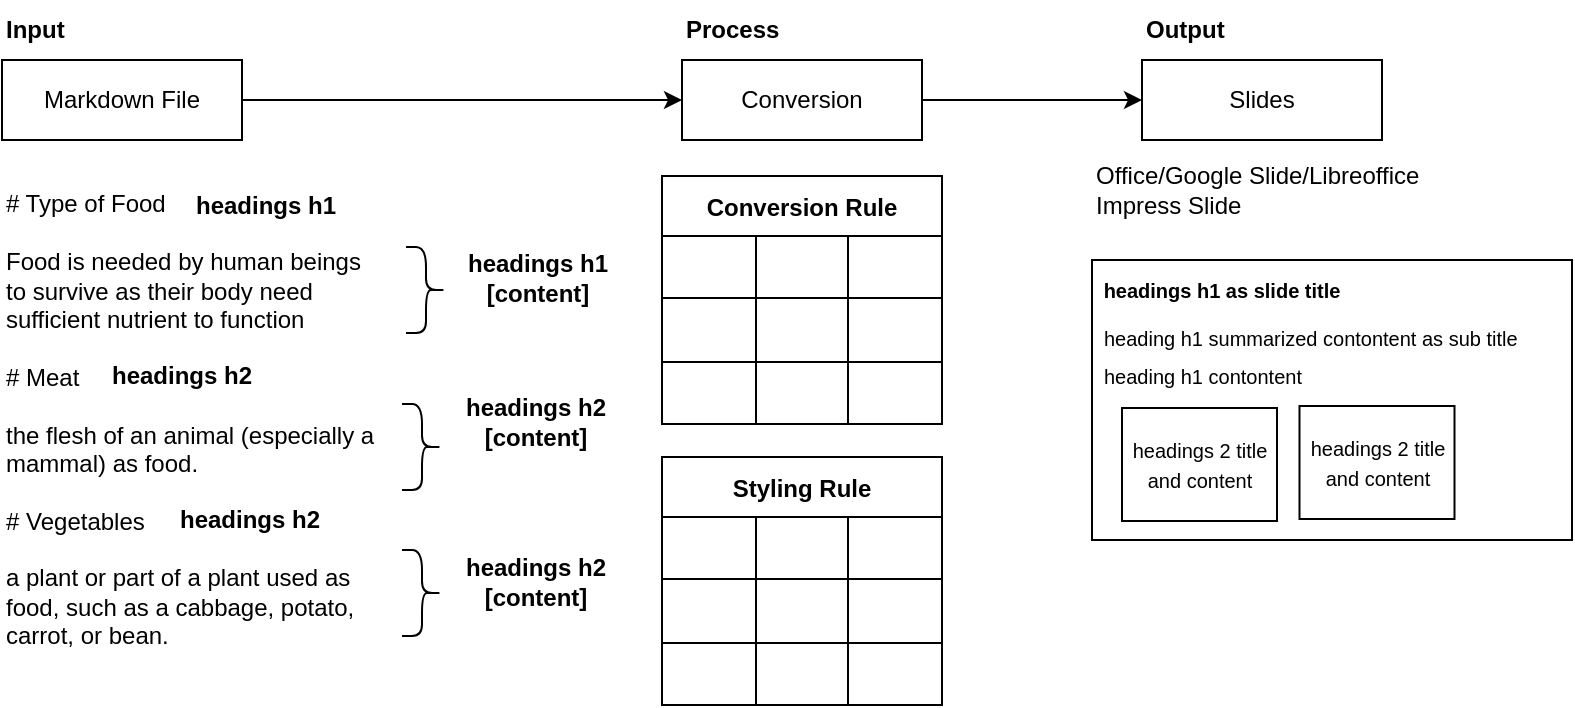 <mxfile version="19.0.3" type="device"><diagram id="kh47l9plnbd9uLtaLDVm" name="Page-1"><mxGraphModel dx="729" dy="589" grid="1" gridSize="10" guides="1" tooltips="1" connect="1" arrows="1" fold="1" page="1" pageScale="1" pageWidth="1100" pageHeight="850" math="0" shadow="0"><root><mxCell id="0"/><mxCell id="1" parent="0"/><mxCell id="JSEWQimCkWEqUbWXEr_E-20" style="edgeStyle=orthogonalEdgeStyle;rounded=0;orthogonalLoop=1;jettySize=auto;html=1;" edge="1" parent="1" source="JSEWQimCkWEqUbWXEr_E-2" target="JSEWQimCkWEqUbWXEr_E-19"><mxGeometry relative="1" as="geometry"/></mxCell><mxCell id="JSEWQimCkWEqUbWXEr_E-2" value="Markdown File" style="rounded=0;whiteSpace=wrap;html=1;" vertex="1" parent="1"><mxGeometry x="30" y="50" width="120" height="40" as="geometry"/></mxCell><mxCell id="JSEWQimCkWEqUbWXEr_E-3" value="&lt;b&gt;Input&lt;/b&gt;" style="text;html=1;strokeColor=none;fillColor=none;align=left;verticalAlign=middle;whiteSpace=wrap;rounded=0;" vertex="1" parent="1"><mxGeometry x="30" y="20" width="60" height="30" as="geometry"/></mxCell><mxCell id="JSEWQimCkWEqUbWXEr_E-4" value="# Type of Food&lt;br&gt;&lt;br&gt;Food is needed by human beings to survive as their body need sufficient nutrient to function&lt;br&gt;&lt;br&gt;# Meat&lt;br&gt;&lt;br&gt;the flesh of an animal (especially a mammal) as food.&lt;br&gt;&lt;br&gt;# Vegetables&lt;br&gt;&lt;br&gt;a plant or part of a plant used as food, such as a cabbage, potato, carrot, or bean." style="text;html=1;strokeColor=none;fillColor=none;align=left;verticalAlign=middle;whiteSpace=wrap;rounded=0;" vertex="1" parent="1"><mxGeometry x="30" y="140" width="190" height="180" as="geometry"/></mxCell><mxCell id="JSEWQimCkWEqUbWXEr_E-7" value="&lt;b&gt;headings h1&lt;/b&gt;" style="text;html=1;strokeColor=none;fillColor=none;align=center;verticalAlign=middle;whiteSpace=wrap;rounded=0;" vertex="1" parent="1"><mxGeometry x="117" y="108" width="90" height="30" as="geometry"/></mxCell><mxCell id="JSEWQimCkWEqUbWXEr_E-8" value="&lt;b&gt;headings h2&lt;/b&gt;" style="text;html=1;strokeColor=none;fillColor=none;align=center;verticalAlign=middle;whiteSpace=wrap;rounded=0;" vertex="1" parent="1"><mxGeometry x="80" y="193" width="80" height="30" as="geometry"/></mxCell><mxCell id="JSEWQimCkWEqUbWXEr_E-9" value="&lt;b&gt;headings h2&lt;/b&gt;" style="text;html=1;strokeColor=none;fillColor=none;align=center;verticalAlign=middle;whiteSpace=wrap;rounded=0;" vertex="1" parent="1"><mxGeometry x="114" y="265" width="80" height="30" as="geometry"/></mxCell><mxCell id="JSEWQimCkWEqUbWXEr_E-10" value="&lt;b&gt;headings h1 [content]&lt;/b&gt;" style="text;html=1;strokeColor=none;fillColor=none;align=center;verticalAlign=middle;whiteSpace=wrap;rounded=0;" vertex="1" parent="1"><mxGeometry x="253" y="143.5" width="90" height="30" as="geometry"/></mxCell><mxCell id="JSEWQimCkWEqUbWXEr_E-12" value="&lt;b&gt;headings h2 [content]&lt;/b&gt;" style="text;html=1;strokeColor=none;fillColor=none;align=center;verticalAlign=middle;whiteSpace=wrap;rounded=0;" vertex="1" parent="1"><mxGeometry x="252" y="216" width="90" height="30" as="geometry"/></mxCell><mxCell id="JSEWQimCkWEqUbWXEr_E-13" value="" style="shape=curlyBracket;whiteSpace=wrap;html=1;rounded=1;flipH=1;" vertex="1" parent="1"><mxGeometry x="232" y="143.5" width="20" height="43" as="geometry"/></mxCell><mxCell id="JSEWQimCkWEqUbWXEr_E-14" value="" style="shape=curlyBracket;whiteSpace=wrap;html=1;rounded=1;flipH=1;" vertex="1" parent="1"><mxGeometry x="230" y="222" width="20" height="43" as="geometry"/></mxCell><mxCell id="JSEWQimCkWEqUbWXEr_E-16" value="" style="shape=curlyBracket;whiteSpace=wrap;html=1;rounded=1;flipH=1;" vertex="1" parent="1"><mxGeometry x="230" y="295" width="20" height="43" as="geometry"/></mxCell><mxCell id="JSEWQimCkWEqUbWXEr_E-17" value="&lt;b&gt;headings h2 [content]&lt;/b&gt;" style="text;html=1;strokeColor=none;fillColor=none;align=center;verticalAlign=middle;whiteSpace=wrap;rounded=0;" vertex="1" parent="1"><mxGeometry x="252" y="295.5" width="90" height="30" as="geometry"/></mxCell><mxCell id="JSEWQimCkWEqUbWXEr_E-35" style="edgeStyle=orthogonalEdgeStyle;rounded=0;orthogonalLoop=1;jettySize=auto;html=1;" edge="1" parent="1" source="JSEWQimCkWEqUbWXEr_E-19" target="JSEWQimCkWEqUbWXEr_E-34"><mxGeometry relative="1" as="geometry"/></mxCell><mxCell id="JSEWQimCkWEqUbWXEr_E-19" value="Conversion" style="rounded=0;whiteSpace=wrap;html=1;" vertex="1" parent="1"><mxGeometry x="370" y="50" width="120" height="40" as="geometry"/></mxCell><mxCell id="JSEWQimCkWEqUbWXEr_E-21" value="Conversion Rule" style="shape=table;startSize=30;container=1;collapsible=0;childLayout=tableLayout;fontStyle=1;align=center;" vertex="1" parent="1"><mxGeometry x="360" y="108" width="140" height="124" as="geometry"/></mxCell><mxCell id="JSEWQimCkWEqUbWXEr_E-22" value="" style="shape=tableRow;horizontal=0;startSize=0;swimlaneHead=0;swimlaneBody=0;top=0;left=0;bottom=0;right=0;collapsible=0;dropTarget=0;fillColor=none;points=[[0,0.5],[1,0.5]];portConstraint=eastwest;" vertex="1" parent="JSEWQimCkWEqUbWXEr_E-21"><mxGeometry y="30" width="140" height="31" as="geometry"/></mxCell><mxCell id="JSEWQimCkWEqUbWXEr_E-23" value="" style="shape=partialRectangle;html=1;whiteSpace=wrap;connectable=0;fillColor=none;top=0;left=0;bottom=0;right=0;overflow=hidden;" vertex="1" parent="JSEWQimCkWEqUbWXEr_E-22"><mxGeometry width="47" height="31" as="geometry"><mxRectangle width="47" height="31" as="alternateBounds"/></mxGeometry></mxCell><mxCell id="JSEWQimCkWEqUbWXEr_E-24" value="" style="shape=partialRectangle;html=1;whiteSpace=wrap;connectable=0;fillColor=none;top=0;left=0;bottom=0;right=0;overflow=hidden;" vertex="1" parent="JSEWQimCkWEqUbWXEr_E-22"><mxGeometry x="47" width="46" height="31" as="geometry"><mxRectangle width="46" height="31" as="alternateBounds"/></mxGeometry></mxCell><mxCell id="JSEWQimCkWEqUbWXEr_E-25" value="" style="shape=partialRectangle;html=1;whiteSpace=wrap;connectable=0;fillColor=none;top=0;left=0;bottom=0;right=0;overflow=hidden;" vertex="1" parent="JSEWQimCkWEqUbWXEr_E-22"><mxGeometry x="93" width="47" height="31" as="geometry"><mxRectangle width="47" height="31" as="alternateBounds"/></mxGeometry></mxCell><mxCell id="JSEWQimCkWEqUbWXEr_E-26" value="" style="shape=tableRow;horizontal=0;startSize=0;swimlaneHead=0;swimlaneBody=0;top=0;left=0;bottom=0;right=0;collapsible=0;dropTarget=0;fillColor=none;points=[[0,0.5],[1,0.5]];portConstraint=eastwest;" vertex="1" parent="JSEWQimCkWEqUbWXEr_E-21"><mxGeometry y="61" width="140" height="32" as="geometry"/></mxCell><mxCell id="JSEWQimCkWEqUbWXEr_E-27" value="" style="shape=partialRectangle;html=1;whiteSpace=wrap;connectable=0;fillColor=none;top=0;left=0;bottom=0;right=0;overflow=hidden;" vertex="1" parent="JSEWQimCkWEqUbWXEr_E-26"><mxGeometry width="47" height="32" as="geometry"><mxRectangle width="47" height="32" as="alternateBounds"/></mxGeometry></mxCell><mxCell id="JSEWQimCkWEqUbWXEr_E-28" value="" style="shape=partialRectangle;html=1;whiteSpace=wrap;connectable=0;fillColor=none;top=0;left=0;bottom=0;right=0;overflow=hidden;" vertex="1" parent="JSEWQimCkWEqUbWXEr_E-26"><mxGeometry x="47" width="46" height="32" as="geometry"><mxRectangle width="46" height="32" as="alternateBounds"/></mxGeometry></mxCell><mxCell id="JSEWQimCkWEqUbWXEr_E-29" value="" style="shape=partialRectangle;html=1;whiteSpace=wrap;connectable=0;fillColor=none;top=0;left=0;bottom=0;right=0;overflow=hidden;" vertex="1" parent="JSEWQimCkWEqUbWXEr_E-26"><mxGeometry x="93" width="47" height="32" as="geometry"><mxRectangle width="47" height="32" as="alternateBounds"/></mxGeometry></mxCell><mxCell id="JSEWQimCkWEqUbWXEr_E-30" value="" style="shape=tableRow;horizontal=0;startSize=0;swimlaneHead=0;swimlaneBody=0;top=0;left=0;bottom=0;right=0;collapsible=0;dropTarget=0;fillColor=none;points=[[0,0.5],[1,0.5]];portConstraint=eastwest;" vertex="1" parent="JSEWQimCkWEqUbWXEr_E-21"><mxGeometry y="93" width="140" height="31" as="geometry"/></mxCell><mxCell id="JSEWQimCkWEqUbWXEr_E-31" value="" style="shape=partialRectangle;html=1;whiteSpace=wrap;connectable=0;fillColor=none;top=0;left=0;bottom=0;right=0;overflow=hidden;" vertex="1" parent="JSEWQimCkWEqUbWXEr_E-30"><mxGeometry width="47" height="31" as="geometry"><mxRectangle width="47" height="31" as="alternateBounds"/></mxGeometry></mxCell><mxCell id="JSEWQimCkWEqUbWXEr_E-32" value="" style="shape=partialRectangle;html=1;whiteSpace=wrap;connectable=0;fillColor=none;top=0;left=0;bottom=0;right=0;overflow=hidden;" vertex="1" parent="JSEWQimCkWEqUbWXEr_E-30"><mxGeometry x="47" width="46" height="31" as="geometry"><mxRectangle width="46" height="31" as="alternateBounds"/></mxGeometry></mxCell><mxCell id="JSEWQimCkWEqUbWXEr_E-33" value="" style="shape=partialRectangle;html=1;whiteSpace=wrap;connectable=0;fillColor=none;top=0;left=0;bottom=0;right=0;overflow=hidden;" vertex="1" parent="JSEWQimCkWEqUbWXEr_E-30"><mxGeometry x="93" width="47" height="31" as="geometry"><mxRectangle width="47" height="31" as="alternateBounds"/></mxGeometry></mxCell><mxCell id="JSEWQimCkWEqUbWXEr_E-34" value="Slides" style="rounded=0;whiteSpace=wrap;html=1;" vertex="1" parent="1"><mxGeometry x="600" y="50" width="120" height="40" as="geometry"/></mxCell><mxCell id="JSEWQimCkWEqUbWXEr_E-36" value="&lt;b&gt;Process&lt;/b&gt;" style="text;html=1;strokeColor=none;fillColor=none;align=left;verticalAlign=middle;whiteSpace=wrap;rounded=0;" vertex="1" parent="1"><mxGeometry x="370" y="20" width="60" height="30" as="geometry"/></mxCell><mxCell id="JSEWQimCkWEqUbWXEr_E-37" value="&lt;b&gt;Output&lt;/b&gt;" style="text;html=1;strokeColor=none;fillColor=none;align=left;verticalAlign=middle;whiteSpace=wrap;rounded=0;" vertex="1" parent="1"><mxGeometry x="600" y="20" width="60" height="30" as="geometry"/></mxCell><mxCell id="JSEWQimCkWEqUbWXEr_E-38" value="Office/Google Slide/Libreoffice Impress Slide" style="text;html=1;strokeColor=none;fillColor=none;align=left;verticalAlign=middle;whiteSpace=wrap;rounded=0;" vertex="1" parent="1"><mxGeometry x="575" y="100" width="170" height="30" as="geometry"/></mxCell><mxCell id="JSEWQimCkWEqUbWXEr_E-40" value="" style="rounded=0;whiteSpace=wrap;html=1;" vertex="1" parent="1"><mxGeometry x="575" y="150" width="240" height="140" as="geometry"/></mxCell><mxCell id="JSEWQimCkWEqUbWXEr_E-41" value="&lt;b style=&quot;font-size: 10px;&quot;&gt;headings h1 as slide title&lt;/b&gt;" style="text;html=1;strokeColor=none;fillColor=none;align=center;verticalAlign=middle;whiteSpace=wrap;rounded=0;fontSize=10;" vertex="1" parent="1"><mxGeometry x="575" y="150" width="130" height="30" as="geometry"/></mxCell><mxCell id="JSEWQimCkWEqUbWXEr_E-46" value="heading h1 summarized contontent as sub title" style="text;html=1;strokeColor=none;fillColor=none;align=left;verticalAlign=middle;whiteSpace=wrap;rounded=0;fontSize=10;" vertex="1" parent="1"><mxGeometry x="579" y="173.5" width="220" height="30" as="geometry"/></mxCell><mxCell id="JSEWQimCkWEqUbWXEr_E-47" value="heading h1 contontent&amp;nbsp;" style="text;html=1;strokeColor=none;fillColor=none;align=left;verticalAlign=middle;whiteSpace=wrap;rounded=0;fontSize=10;" vertex="1" parent="1"><mxGeometry x="579" y="193" width="220" height="30" as="geometry"/></mxCell><mxCell id="JSEWQimCkWEqUbWXEr_E-48" value="&lt;font style=&quot;font-size: 10px;&quot;&gt;headings 2 title and content&lt;/font&gt;" style="rounded=0;whiteSpace=wrap;html=1;" vertex="1" parent="1"><mxGeometry x="590" y="224" width="77.5" height="56.5" as="geometry"/></mxCell><mxCell id="JSEWQimCkWEqUbWXEr_E-49" value="&lt;font style=&quot;font-size: 10px;&quot;&gt;headings 2 title and content&lt;/font&gt;" style="rounded=0;whiteSpace=wrap;html=1;" vertex="1" parent="1"><mxGeometry x="678.75" y="223" width="77.5" height="56.5" as="geometry"/></mxCell><mxCell id="JSEWQimCkWEqUbWXEr_E-50" value="Styling Rule" style="shape=table;startSize=30;container=1;collapsible=0;childLayout=tableLayout;fontStyle=1;align=center;" vertex="1" parent="1"><mxGeometry x="360" y="248.5" width="140" height="124" as="geometry"/></mxCell><mxCell id="JSEWQimCkWEqUbWXEr_E-51" value="" style="shape=tableRow;horizontal=0;startSize=0;swimlaneHead=0;swimlaneBody=0;top=0;left=0;bottom=0;right=0;collapsible=0;dropTarget=0;fillColor=none;points=[[0,0.5],[1,0.5]];portConstraint=eastwest;" vertex="1" parent="JSEWQimCkWEqUbWXEr_E-50"><mxGeometry y="30" width="140" height="31" as="geometry"/></mxCell><mxCell id="JSEWQimCkWEqUbWXEr_E-52" value="" style="shape=partialRectangle;html=1;whiteSpace=wrap;connectable=0;fillColor=none;top=0;left=0;bottom=0;right=0;overflow=hidden;" vertex="1" parent="JSEWQimCkWEqUbWXEr_E-51"><mxGeometry width="47" height="31" as="geometry"><mxRectangle width="47" height="31" as="alternateBounds"/></mxGeometry></mxCell><mxCell id="JSEWQimCkWEqUbWXEr_E-53" value="" style="shape=partialRectangle;html=1;whiteSpace=wrap;connectable=0;fillColor=none;top=0;left=0;bottom=0;right=0;overflow=hidden;" vertex="1" parent="JSEWQimCkWEqUbWXEr_E-51"><mxGeometry x="47" width="46" height="31" as="geometry"><mxRectangle width="46" height="31" as="alternateBounds"/></mxGeometry></mxCell><mxCell id="JSEWQimCkWEqUbWXEr_E-54" value="" style="shape=partialRectangle;html=1;whiteSpace=wrap;connectable=0;fillColor=none;top=0;left=0;bottom=0;right=0;overflow=hidden;" vertex="1" parent="JSEWQimCkWEqUbWXEr_E-51"><mxGeometry x="93" width="47" height="31" as="geometry"><mxRectangle width="47" height="31" as="alternateBounds"/></mxGeometry></mxCell><mxCell id="JSEWQimCkWEqUbWXEr_E-55" value="" style="shape=tableRow;horizontal=0;startSize=0;swimlaneHead=0;swimlaneBody=0;top=0;left=0;bottom=0;right=0;collapsible=0;dropTarget=0;fillColor=none;points=[[0,0.5],[1,0.5]];portConstraint=eastwest;" vertex="1" parent="JSEWQimCkWEqUbWXEr_E-50"><mxGeometry y="61" width="140" height="32" as="geometry"/></mxCell><mxCell id="JSEWQimCkWEqUbWXEr_E-56" value="" style="shape=partialRectangle;html=1;whiteSpace=wrap;connectable=0;fillColor=none;top=0;left=0;bottom=0;right=0;overflow=hidden;" vertex="1" parent="JSEWQimCkWEqUbWXEr_E-55"><mxGeometry width="47" height="32" as="geometry"><mxRectangle width="47" height="32" as="alternateBounds"/></mxGeometry></mxCell><mxCell id="JSEWQimCkWEqUbWXEr_E-57" value="" style="shape=partialRectangle;html=1;whiteSpace=wrap;connectable=0;fillColor=none;top=0;left=0;bottom=0;right=0;overflow=hidden;" vertex="1" parent="JSEWQimCkWEqUbWXEr_E-55"><mxGeometry x="47" width="46" height="32" as="geometry"><mxRectangle width="46" height="32" as="alternateBounds"/></mxGeometry></mxCell><mxCell id="JSEWQimCkWEqUbWXEr_E-58" value="" style="shape=partialRectangle;html=1;whiteSpace=wrap;connectable=0;fillColor=none;top=0;left=0;bottom=0;right=0;overflow=hidden;" vertex="1" parent="JSEWQimCkWEqUbWXEr_E-55"><mxGeometry x="93" width="47" height="32" as="geometry"><mxRectangle width="47" height="32" as="alternateBounds"/></mxGeometry></mxCell><mxCell id="JSEWQimCkWEqUbWXEr_E-59" value="" style="shape=tableRow;horizontal=0;startSize=0;swimlaneHead=0;swimlaneBody=0;top=0;left=0;bottom=0;right=0;collapsible=0;dropTarget=0;fillColor=none;points=[[0,0.5],[1,0.5]];portConstraint=eastwest;" vertex="1" parent="JSEWQimCkWEqUbWXEr_E-50"><mxGeometry y="93" width="140" height="31" as="geometry"/></mxCell><mxCell id="JSEWQimCkWEqUbWXEr_E-60" value="" style="shape=partialRectangle;html=1;whiteSpace=wrap;connectable=0;fillColor=none;top=0;left=0;bottom=0;right=0;overflow=hidden;" vertex="1" parent="JSEWQimCkWEqUbWXEr_E-59"><mxGeometry width="47" height="31" as="geometry"><mxRectangle width="47" height="31" as="alternateBounds"/></mxGeometry></mxCell><mxCell id="JSEWQimCkWEqUbWXEr_E-61" value="" style="shape=partialRectangle;html=1;whiteSpace=wrap;connectable=0;fillColor=none;top=0;left=0;bottom=0;right=0;overflow=hidden;" vertex="1" parent="JSEWQimCkWEqUbWXEr_E-59"><mxGeometry x="47" width="46" height="31" as="geometry"><mxRectangle width="46" height="31" as="alternateBounds"/></mxGeometry></mxCell><mxCell id="JSEWQimCkWEqUbWXEr_E-62" value="" style="shape=partialRectangle;html=1;whiteSpace=wrap;connectable=0;fillColor=none;top=0;left=0;bottom=0;right=0;overflow=hidden;" vertex="1" parent="JSEWQimCkWEqUbWXEr_E-59"><mxGeometry x="93" width="47" height="31" as="geometry"><mxRectangle width="47" height="31" as="alternateBounds"/></mxGeometry></mxCell></root></mxGraphModel></diagram></mxfile>